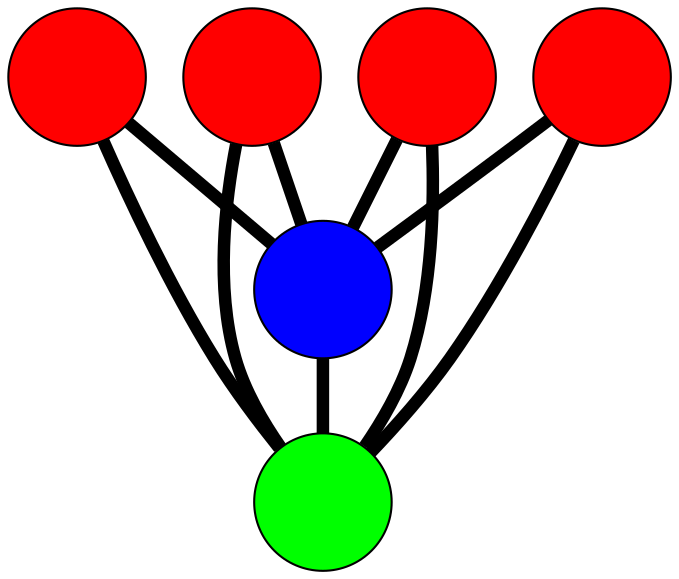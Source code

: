 graph G {
	graph [bb="-194.21,-184.75,193.64,185.18",
		overlap=false,
		sep=0.0,
		splines=true
	];
	node [color=black,
		fixedsize=true,
		fontname="Latin Modern Math",
		fontsize=42,
		height=.92,
		label="\N",
		penwidth=1,
		shape=circle,
		width=.92
	];
	edge [color=black,
		penwidth=6,
		style=bold
	];
	0	 [fillcolor=red,
		height=0.91667,
		label="",
		pos="-161.21,36.716",
		style=filled,
		width=0.91667];
	4	 [fillcolor=blue,
		height=0.91667,
		label="",
		pos="20.068,-36.517",
		style=filled,
		width=0.91667];
	0 -- 4	 [pos="-130.46,24.293 -97.022,10.786 -43.907,-10.672 -10.531,-24.155"];
	5	 [fillcolor=green,
		height=0.91667,
		label="",
		pos="-20.225,37.49",
		style=filled,
		width=0.91667];
	0 -- 5	 [pos="-128.15,36.898 -105.69,37.021 -76.084,37.184 -53.561,37.307"];
	1	 [fillcolor=red,
		height=0.91667,
		label="",
		pos="-63.741,-151.75",
		style=filled,
		width=0.91667];
	1 -- 4	 [pos="-44.303,-125.03 -30.86,-106.54 -13.038,-82.037 0.44482,-63.498"];
	1 -- 5	 [pos="-56.261,-119.22 -48.266,-84.453 -35.666,-29.66 -27.681,5.0667"];
	2	 [fillcolor=red,
		height=0.91667,
		label="",
		pos="160.64,-38.116",
		style=filled,
		width=0.91667];
	2 -- 4	 [pos="127.33,-37.737 104.92,-37.482 75.501,-37.147 53.143,-36.893"];
	2 -- 5	 [pos="129.96,-25.29 96.6,-11.345 43.605,10.808 10.304,24.728"];
	3	 [fillcolor=red,
		height=0.91667,
		label="",
		pos="64.466,152.18",
		style=filled,
		width=0.91667];
	3 -- 4	 [pos="56.834,119.74 48.677,85.073 35.822,30.439 27.675,-4.1871"];
	3 -- 5	 [pos="44.823,125.58 31.239,107.18 13.229,82.794 -0.39582,64.344"];
	4 -- 5	 [pos="4.1429,-7.2673 1.3272,-2.0957 -1.6036,3.2874 -4.4161,8.4531"];
}

